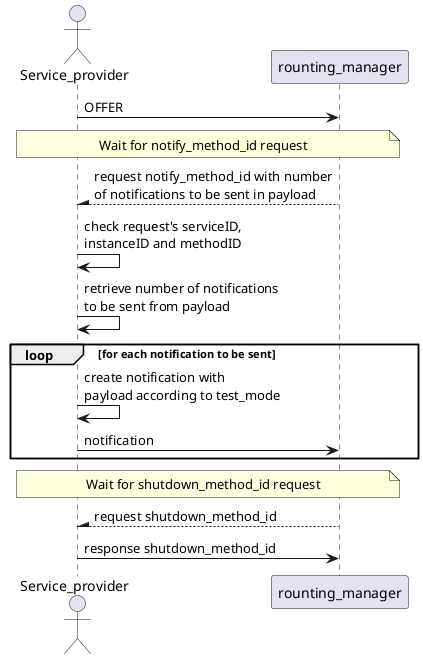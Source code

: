 @startuml

  Actor Service_provider as SP

  participant rounting_manager as RM

  SP -> RM : OFFER

  note across
    Wait for notify_method_id request
  endnote

  RM --\ SP : request notify_method_id with number\nof notifications to be sent in payload

  SP -> SP : check request's serviceID,\ninstanceID and methodID

  SP -> SP : retrieve number of notifications\nto be sent from payload

  loop for each notification to be sent
    SP -> SP : create notification with\npayload according to test_mode

    SP -> RM : notification
  end

  note across
    Wait for shutdown_method_id request
  endnote

  RM --\ SP : request shutdown_method_id

  SP -> RM : response shutdown_method_id
@enduml
